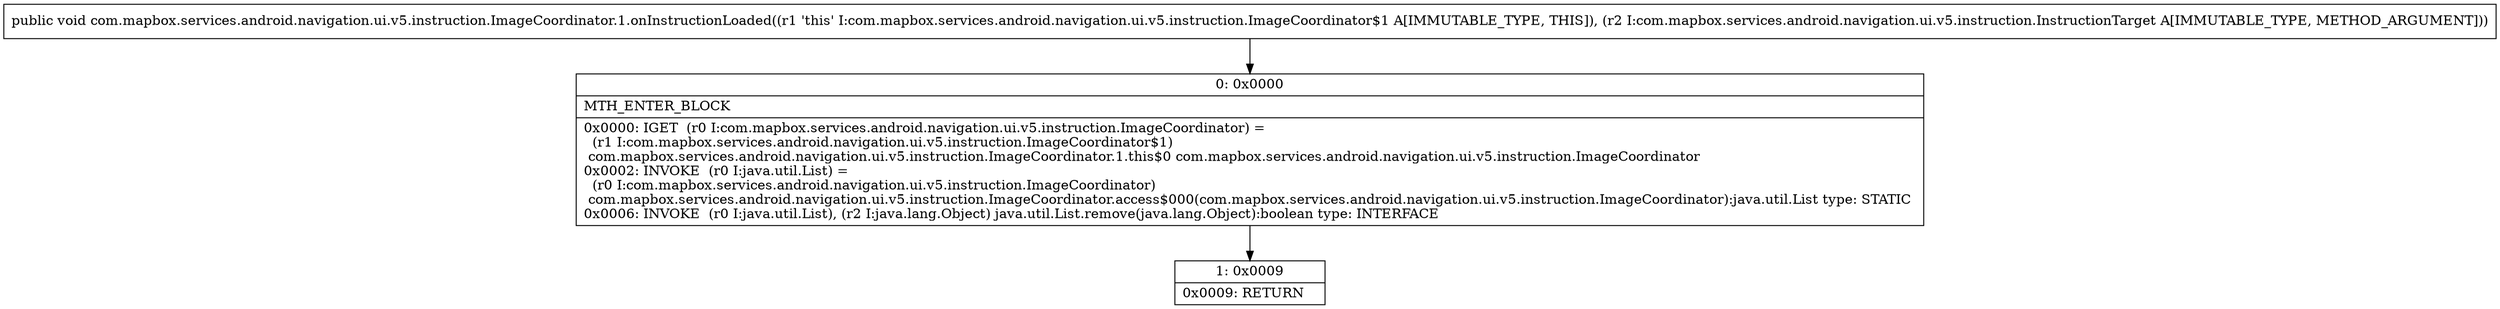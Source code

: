 digraph "CFG forcom.mapbox.services.android.navigation.ui.v5.instruction.ImageCoordinator.1.onInstructionLoaded(Lcom\/mapbox\/services\/android\/navigation\/ui\/v5\/instruction\/InstructionTarget;)V" {
Node_0 [shape=record,label="{0\:\ 0x0000|MTH_ENTER_BLOCK\l|0x0000: IGET  (r0 I:com.mapbox.services.android.navigation.ui.v5.instruction.ImageCoordinator) = \l  (r1 I:com.mapbox.services.android.navigation.ui.v5.instruction.ImageCoordinator$1)\l com.mapbox.services.android.navigation.ui.v5.instruction.ImageCoordinator.1.this$0 com.mapbox.services.android.navigation.ui.v5.instruction.ImageCoordinator \l0x0002: INVOKE  (r0 I:java.util.List) = \l  (r0 I:com.mapbox.services.android.navigation.ui.v5.instruction.ImageCoordinator)\l com.mapbox.services.android.navigation.ui.v5.instruction.ImageCoordinator.access$000(com.mapbox.services.android.navigation.ui.v5.instruction.ImageCoordinator):java.util.List type: STATIC \l0x0006: INVOKE  (r0 I:java.util.List), (r2 I:java.lang.Object) java.util.List.remove(java.lang.Object):boolean type: INTERFACE \l}"];
Node_1 [shape=record,label="{1\:\ 0x0009|0x0009: RETURN   \l}"];
MethodNode[shape=record,label="{public void com.mapbox.services.android.navigation.ui.v5.instruction.ImageCoordinator.1.onInstructionLoaded((r1 'this' I:com.mapbox.services.android.navigation.ui.v5.instruction.ImageCoordinator$1 A[IMMUTABLE_TYPE, THIS]), (r2 I:com.mapbox.services.android.navigation.ui.v5.instruction.InstructionTarget A[IMMUTABLE_TYPE, METHOD_ARGUMENT])) }"];
MethodNode -> Node_0;
Node_0 -> Node_1;
}

